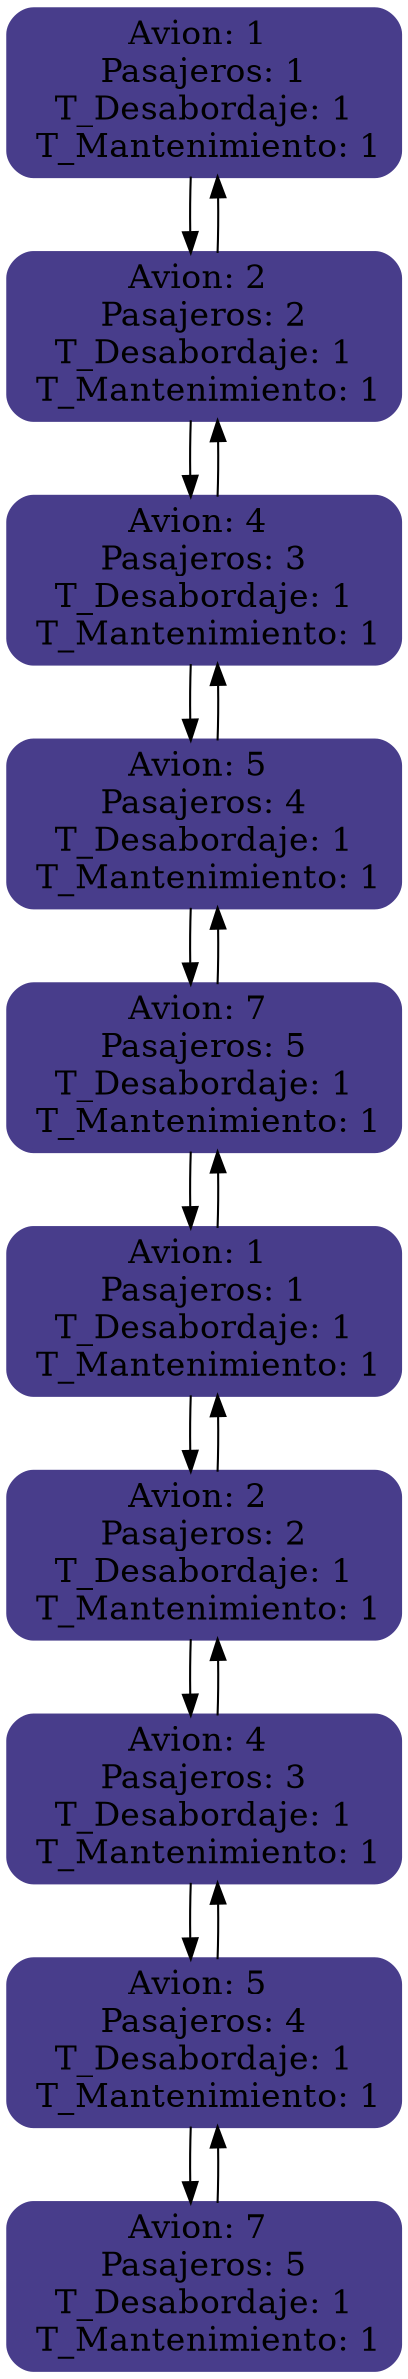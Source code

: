 digraph g {  
 subgraph cluster_0 {
rankdir= "LR"
};
node [
fontsize = "16"
shape = "Mrecord"
color="darkslateblue"
style ="filled, bold"
];
"nodoAvion0"
[ label=" Avion: 1 &#92;n Pasajeros: 1 &#92;n T_Desabordaje: 1 &#92;n T_Mantenimiento: 1"];
"nodoAvion1"
[ label=" Avion: 2 &#92;n Pasajeros: 2 &#92;n T_Desabordaje: 1 &#92;n T_Mantenimiento: 1"];
"nodoAvion2"
[ label=" Avion: 4 &#92;n Pasajeros: 3 &#92;n T_Desabordaje: 1 &#92;n T_Mantenimiento: 1"];
"nodoAvion3"
[ label=" Avion: 5 &#92;n Pasajeros: 4 &#92;n T_Desabordaje: 1 &#92;n T_Mantenimiento: 1"];
"nodoAvion4"
[ label=" Avion: 7 &#92;n Pasajeros: 5 &#92;n T_Desabordaje: 1 &#92;n T_Mantenimiento: 1"];
"nodoAvion5"
[ label=" Avion: 1 &#92;n Pasajeros: 1 &#92;n T_Desabordaje: 1 &#92;n T_Mantenimiento: 1"];
"nodoAvion6"
[ label=" Avion: 2 &#92;n Pasajeros: 2 &#92;n T_Desabordaje: 1 &#92;n T_Mantenimiento: 1"];
"nodoAvion7"
[ label=" Avion: 4 &#92;n Pasajeros: 3 &#92;n T_Desabordaje: 1 &#92;n T_Mantenimiento: 1"];
"nodoAvion8"
[ label=" Avion: 5 &#92;n Pasajeros: 4 &#92;n T_Desabordaje: 1 &#92;n T_Mantenimiento: 1"];
"nodoAvion9"
[ label=" Avion: 7 &#92;n Pasajeros: 5 &#92;n T_Desabordaje: 1 &#92;n T_Mantenimiento: 1"];
"nodoAvion0"-> "nodoAvion1";
"nodoAvion1"-> "nodoAvion2";
"nodoAvion2"-> "nodoAvion3";
"nodoAvion3"-> "nodoAvion4";
"nodoAvion4"-> "nodoAvion5";
"nodoAvion5"-> "nodoAvion6";
"nodoAvion6"-> "nodoAvion7";
"nodoAvion7"-> "nodoAvion8";
"nodoAvion8"-> "nodoAvion9";
"nodoAvion1"-> "nodoAvion0";
"nodoAvion2"-> "nodoAvion1";
"nodoAvion3"-> "nodoAvion2";
"nodoAvion4"-> "nodoAvion3";
"nodoAvion5"-> "nodoAvion4";
"nodoAvion6"-> "nodoAvion5";
"nodoAvion7"-> "nodoAvion6";
"nodoAvion8"-> "nodoAvion7";
"nodoAvion9"-> "nodoAvion8";
}